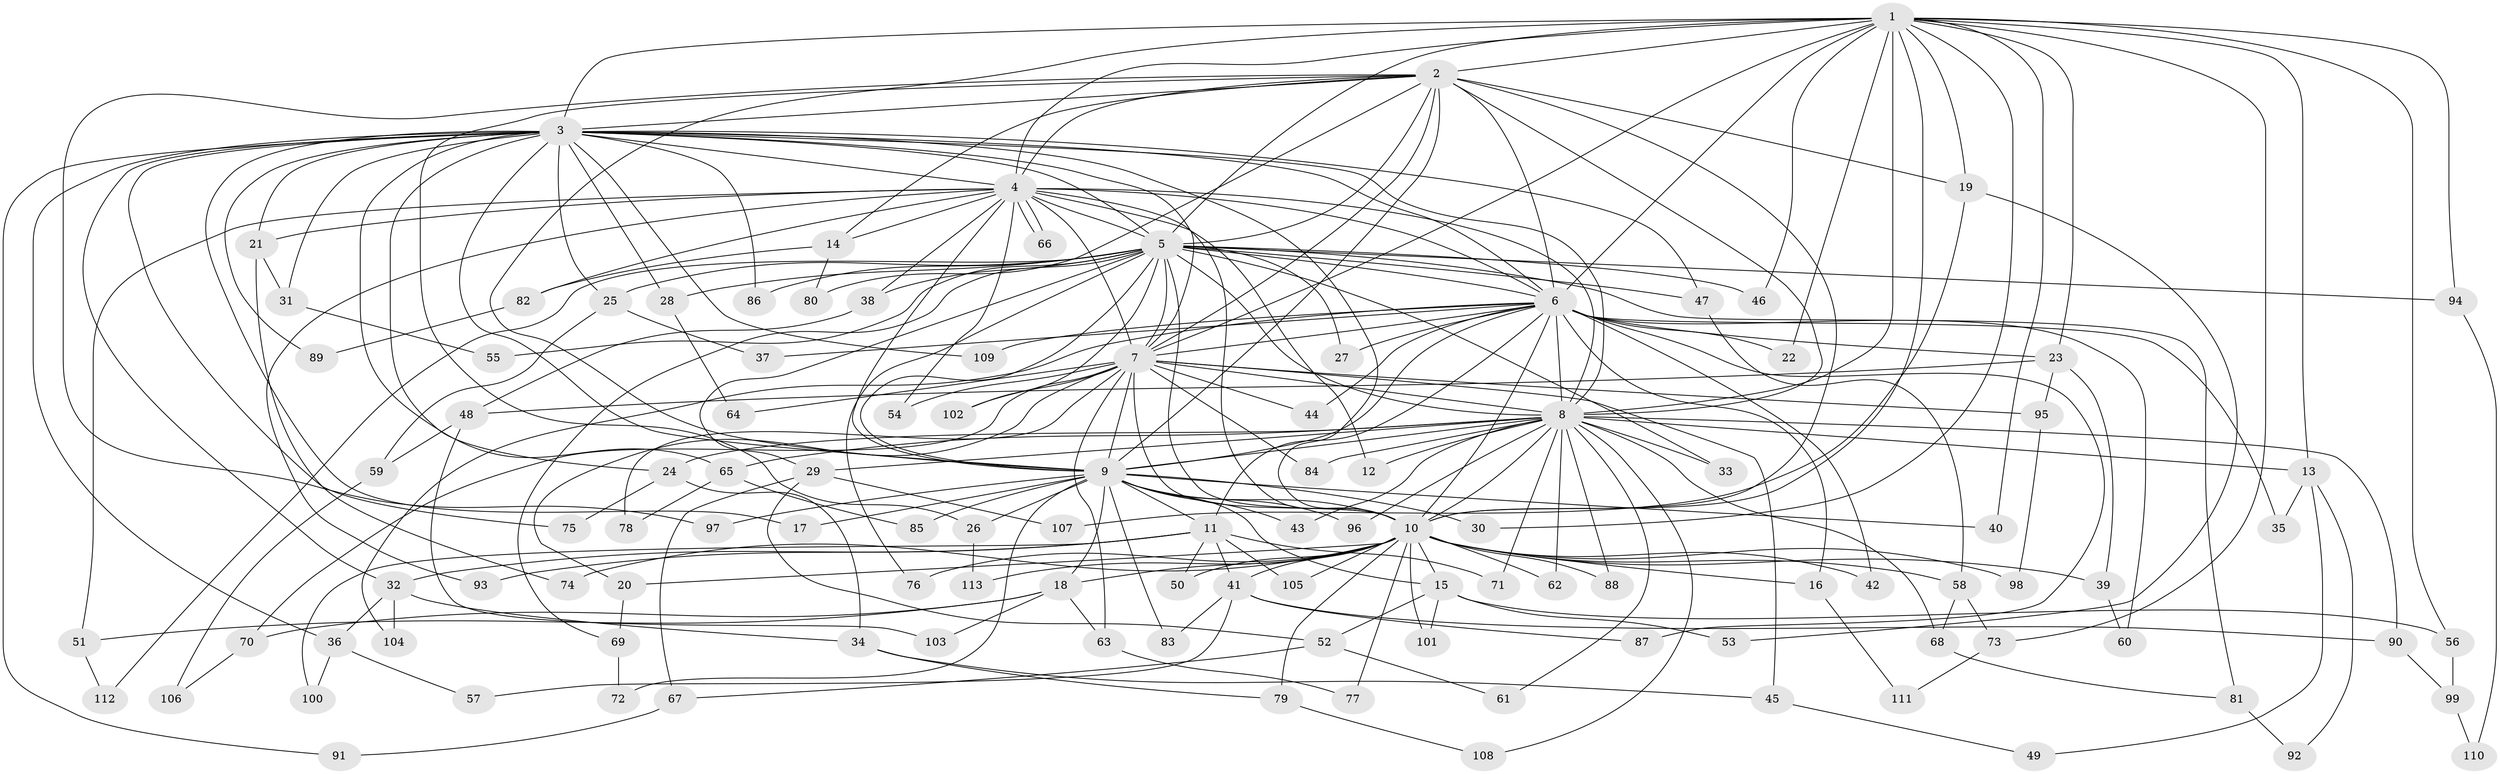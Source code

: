 // Generated by graph-tools (version 1.1) at 2025/34/03/09/25 02:34:44]
// undirected, 113 vertices, 251 edges
graph export_dot {
graph [start="1"]
  node [color=gray90,style=filled];
  1;
  2;
  3;
  4;
  5;
  6;
  7;
  8;
  9;
  10;
  11;
  12;
  13;
  14;
  15;
  16;
  17;
  18;
  19;
  20;
  21;
  22;
  23;
  24;
  25;
  26;
  27;
  28;
  29;
  30;
  31;
  32;
  33;
  34;
  35;
  36;
  37;
  38;
  39;
  40;
  41;
  42;
  43;
  44;
  45;
  46;
  47;
  48;
  49;
  50;
  51;
  52;
  53;
  54;
  55;
  56;
  57;
  58;
  59;
  60;
  61;
  62;
  63;
  64;
  65;
  66;
  67;
  68;
  69;
  70;
  71;
  72;
  73;
  74;
  75;
  76;
  77;
  78;
  79;
  80;
  81;
  82;
  83;
  84;
  85;
  86;
  87;
  88;
  89;
  90;
  91;
  92;
  93;
  94;
  95;
  96;
  97;
  98;
  99;
  100;
  101;
  102;
  103;
  104;
  105;
  106;
  107;
  108;
  109;
  110;
  111;
  112;
  113;
  1 -- 2;
  1 -- 3;
  1 -- 4;
  1 -- 5;
  1 -- 6;
  1 -- 7;
  1 -- 8;
  1 -- 9;
  1 -- 10;
  1 -- 13;
  1 -- 19;
  1 -- 22;
  1 -- 23;
  1 -- 30;
  1 -- 40;
  1 -- 46;
  1 -- 56;
  1 -- 73;
  1 -- 94;
  2 -- 3;
  2 -- 4;
  2 -- 5;
  2 -- 6;
  2 -- 7;
  2 -- 8;
  2 -- 9;
  2 -- 10;
  2 -- 14;
  2 -- 19;
  2 -- 26;
  2 -- 80;
  2 -- 97;
  3 -- 4;
  3 -- 5;
  3 -- 6;
  3 -- 7;
  3 -- 8;
  3 -- 9;
  3 -- 10;
  3 -- 17;
  3 -- 21;
  3 -- 24;
  3 -- 25;
  3 -- 28;
  3 -- 31;
  3 -- 32;
  3 -- 36;
  3 -- 47;
  3 -- 65;
  3 -- 75;
  3 -- 86;
  3 -- 89;
  3 -- 91;
  3 -- 109;
  4 -- 5;
  4 -- 6;
  4 -- 7;
  4 -- 8;
  4 -- 9;
  4 -- 10;
  4 -- 12;
  4 -- 14;
  4 -- 21;
  4 -- 38;
  4 -- 51;
  4 -- 54;
  4 -- 66;
  4 -- 66;
  4 -- 82;
  4 -- 93;
  5 -- 6;
  5 -- 7;
  5 -- 8;
  5 -- 9;
  5 -- 10;
  5 -- 25;
  5 -- 27;
  5 -- 28;
  5 -- 29;
  5 -- 33;
  5 -- 38;
  5 -- 46;
  5 -- 47;
  5 -- 55;
  5 -- 69;
  5 -- 76;
  5 -- 81;
  5 -- 86;
  5 -- 94;
  5 -- 102;
  5 -- 112;
  6 -- 7;
  6 -- 8;
  6 -- 9;
  6 -- 10;
  6 -- 11;
  6 -- 16;
  6 -- 22;
  6 -- 23;
  6 -- 27;
  6 -- 35;
  6 -- 37;
  6 -- 42;
  6 -- 44;
  6 -- 60;
  6 -- 87;
  6 -- 104;
  6 -- 109;
  7 -- 8;
  7 -- 9;
  7 -- 10;
  7 -- 20;
  7 -- 44;
  7 -- 45;
  7 -- 54;
  7 -- 63;
  7 -- 64;
  7 -- 70;
  7 -- 78;
  7 -- 84;
  7 -- 95;
  7 -- 102;
  8 -- 9;
  8 -- 10;
  8 -- 12;
  8 -- 13;
  8 -- 24;
  8 -- 29;
  8 -- 33;
  8 -- 43;
  8 -- 61;
  8 -- 62;
  8 -- 65;
  8 -- 68;
  8 -- 71;
  8 -- 84;
  8 -- 88;
  8 -- 90;
  8 -- 96;
  8 -- 108;
  9 -- 10;
  9 -- 11;
  9 -- 15;
  9 -- 17;
  9 -- 18;
  9 -- 26;
  9 -- 30;
  9 -- 40;
  9 -- 43;
  9 -- 72;
  9 -- 83;
  9 -- 85;
  9 -- 96;
  9 -- 97;
  10 -- 15;
  10 -- 16;
  10 -- 18;
  10 -- 20;
  10 -- 39;
  10 -- 41;
  10 -- 42;
  10 -- 50;
  10 -- 58;
  10 -- 62;
  10 -- 74;
  10 -- 76;
  10 -- 77;
  10 -- 79;
  10 -- 88;
  10 -- 98;
  10 -- 101;
  10 -- 105;
  10 -- 113;
  11 -- 32;
  11 -- 41;
  11 -- 50;
  11 -- 71;
  11 -- 93;
  11 -- 100;
  11 -- 105;
  13 -- 35;
  13 -- 49;
  13 -- 92;
  14 -- 80;
  14 -- 82;
  15 -- 52;
  15 -- 53;
  15 -- 56;
  15 -- 101;
  16 -- 111;
  18 -- 51;
  18 -- 63;
  18 -- 70;
  18 -- 103;
  19 -- 53;
  19 -- 107;
  20 -- 69;
  21 -- 31;
  21 -- 74;
  23 -- 39;
  23 -- 48;
  23 -- 95;
  24 -- 34;
  24 -- 75;
  25 -- 37;
  25 -- 59;
  26 -- 113;
  28 -- 64;
  29 -- 52;
  29 -- 67;
  29 -- 107;
  31 -- 55;
  32 -- 34;
  32 -- 36;
  32 -- 104;
  34 -- 45;
  34 -- 79;
  36 -- 57;
  36 -- 100;
  38 -- 48;
  39 -- 60;
  41 -- 57;
  41 -- 83;
  41 -- 87;
  41 -- 90;
  45 -- 49;
  47 -- 58;
  48 -- 59;
  48 -- 103;
  51 -- 112;
  52 -- 61;
  52 -- 67;
  56 -- 99;
  58 -- 68;
  58 -- 73;
  59 -- 106;
  63 -- 77;
  65 -- 78;
  65 -- 85;
  67 -- 91;
  68 -- 81;
  69 -- 72;
  70 -- 106;
  73 -- 111;
  79 -- 108;
  81 -- 92;
  82 -- 89;
  90 -- 99;
  94 -- 110;
  95 -- 98;
  99 -- 110;
}
